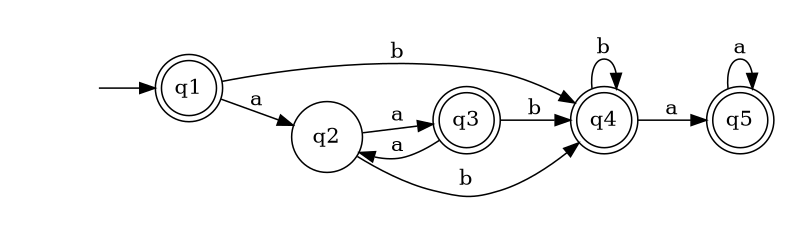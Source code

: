 digraph {
	rankdir=LR;
	margin=0.2;
	size=5;
	node [margin=0.1 shape=circle];
	q1,q3,q4,q5[margin=0 shape=doublecircle];
	" "[color=white width=0];
	" " -> q1;
	q1 -> q2 [label="a"];
	q1 -> q4 [label="b"];
	q2 -> q3 [label="a"];
	q2 -> q4 [label="b"];
	q3 -> q2 [label="a"];
	q3 -> q4 [label="b"];
	q4 -> q4 [label="b"];
	q4 -> q5 [label="a"];
	q5 -> q5 [label="a"];
}

